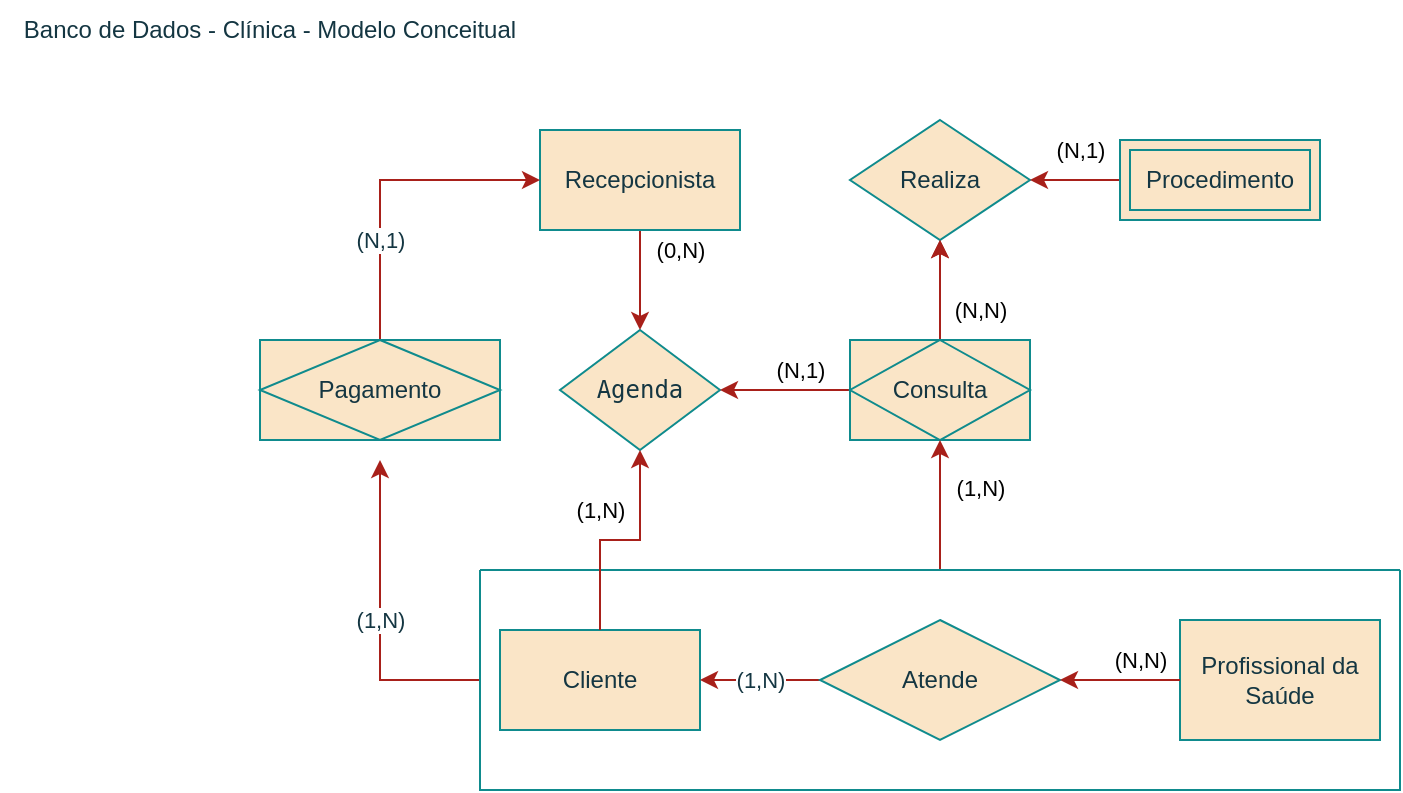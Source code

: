 <mxfile version="21.2.9" type="github" pages="3">
  <diagram id="R2lEEEUBdFMjLlhIrx00" name="DER - 1">
    <mxGraphModel dx="1246" dy="478" grid="1" gridSize="10" guides="1" tooltips="1" connect="1" arrows="1" fold="1" page="1" pageScale="1" pageWidth="850" pageHeight="1100" math="0" shadow="0" extFonts="Permanent Marker^https://fonts.googleapis.com/css?family=Permanent+Marker">
      <root>
        <mxCell id="0" />
        <mxCell id="1" parent="0" />
        <mxCell id="sSig7BvbFR4rDVxsjcXA-26" value="&lt;pre dir=&quot;ltr&quot; style=&quot;text-align:left&quot; id=&quot;tw-target-text&quot; data-placeholder=&quot;Tradução&quot; class=&quot;tw-data-text tw-text-large tw-ta&quot;&gt;Agenda&lt;/pre&gt;" style="shape=rhombus;perimeter=rhombusPerimeter;whiteSpace=wrap;html=1;align=center;fillColor=#FAE5C7;fontColor=#143642;strokeColor=#0F8B8D;labelBackgroundColor=none;rounded=0;" parent="1" vertex="1">
          <mxGeometry x="290" y="175" width="80" height="60" as="geometry" />
        </mxCell>
        <mxCell id="sSig7BvbFR4rDVxsjcXA-36" value="(0,N)" style="edgeStyle=orthogonalEdgeStyle;rounded=0;orthogonalLoop=1;jettySize=auto;html=1;labelBackgroundColor=none;strokeColor=#A8201A;fontColor=default;" parent="1" source="sSig7BvbFR4rDVxsjcXA-35" target="sSig7BvbFR4rDVxsjcXA-26" edge="1">
          <mxGeometry x="-0.6" y="20" relative="1" as="geometry">
            <mxPoint as="offset" />
          </mxGeometry>
        </mxCell>
        <mxCell id="sSig7BvbFR4rDVxsjcXA-35" value="Recepcionista" style="whiteSpace=wrap;html=1;align=center;fillColor=#FAE5C7;strokeColor=#0F8B8D;labelBackgroundColor=none;fontColor=#143642;rounded=0;" parent="1" vertex="1">
          <mxGeometry x="280" y="75" width="100" height="50" as="geometry" />
        </mxCell>
        <mxCell id="sSig7BvbFR4rDVxsjcXA-44" value="Realiza" style="shape=rhombus;perimeter=rhombusPerimeter;whiteSpace=wrap;html=1;align=center;fillColor=#FAE5C7;fontColor=#143642;strokeColor=#0F8B8D;labelBackgroundColor=none;rounded=0;" parent="1" vertex="1">
          <mxGeometry x="435" y="70" width="90" height="60" as="geometry" />
        </mxCell>
        <mxCell id="sSig7BvbFR4rDVxsjcXA-114" value="(N,1)" style="edgeStyle=orthogonalEdgeStyle;rounded=0;orthogonalLoop=1;jettySize=auto;html=1;exitX=0;exitY=0.5;exitDx=0;exitDy=0;entryX=1;entryY=0.5;entryDx=0;entryDy=0;strokeColor=#A8201A;fontColor=default;fillColor=#FAE5C7;labelBackgroundColor=none;" parent="1" source="sSig7BvbFR4rDVxsjcXA-52" target="sSig7BvbFR4rDVxsjcXA-44" edge="1">
          <mxGeometry x="-0.111" y="-15" relative="1" as="geometry">
            <mxPoint as="offset" />
          </mxGeometry>
        </mxCell>
        <mxCell id="sSig7BvbFR4rDVxsjcXA-52" value="Procedimento" style="shape=ext;margin=3;double=1;whiteSpace=wrap;html=1;align=center;labelBackgroundColor=none;fillColor=#FAE5C7;strokeColor=#0F8B8D;fontColor=#143642;rounded=0;" parent="1" vertex="1">
          <mxGeometry x="570" y="80" width="100" height="40" as="geometry" />
        </mxCell>
        <mxCell id="sSig7BvbFR4rDVxsjcXA-54" value="Banco de Dados - Clínica - Modelo Conceitual" style="text;html=1;strokeColor=none;fillColor=none;align=center;verticalAlign=middle;whiteSpace=wrap;rounded=0;labelBackgroundColor=none;fontColor=#143642;" parent="1" vertex="1">
          <mxGeometry x="10" y="10" width="270" height="30" as="geometry" />
        </mxCell>
        <mxCell id="sSig7BvbFR4rDVxsjcXA-93" value="" style="edgeStyle=orthogonalEdgeStyle;rounded=0;orthogonalLoop=1;jettySize=auto;html=1;strokeColor=#A8201A;fontColor=default;fillColor=#FAE5C7;labelBackgroundColor=none;" parent="1" source="sSig7BvbFR4rDVxsjcXA-90" target="sSig7BvbFR4rDVxsjcXA-44" edge="1">
          <mxGeometry relative="1" as="geometry" />
        </mxCell>
        <mxCell id="sSig7BvbFR4rDVxsjcXA-94" value="(N,N)" style="edgeStyle=orthogonalEdgeStyle;rounded=0;orthogonalLoop=1;jettySize=auto;html=1;strokeColor=#A8201A;fontColor=default;fillColor=#FAE5C7;labelBackgroundColor=none;" parent="1" source="sSig7BvbFR4rDVxsjcXA-90" target="sSig7BvbFR4rDVxsjcXA-44" edge="1">
          <mxGeometry x="-0.4" y="-20" relative="1" as="geometry">
            <Array as="points">
              <mxPoint x="480" y="155" />
              <mxPoint x="480" y="155" />
            </Array>
            <mxPoint as="offset" />
          </mxGeometry>
        </mxCell>
        <mxCell id="sSig7BvbFR4rDVxsjcXA-113" value="(N,1)" style="edgeStyle=orthogonalEdgeStyle;rounded=0;orthogonalLoop=1;jettySize=auto;html=1;strokeColor=#A8201A;fontColor=default;fillColor=#FAE5C7;labelBackgroundColor=none;" parent="1" source="sSig7BvbFR4rDVxsjcXA-90" target="sSig7BvbFR4rDVxsjcXA-26" edge="1">
          <mxGeometry x="-0.231" y="-10" relative="1" as="geometry">
            <Array as="points">
              <mxPoint x="410" y="205" />
              <mxPoint x="410" y="205" />
            </Array>
            <mxPoint as="offset" />
          </mxGeometry>
        </mxCell>
        <mxCell id="sSig7BvbFR4rDVxsjcXA-90" value="&lt;font&gt;Consulta&lt;/font&gt;" style="shape=associativeEntity;whiteSpace=wrap;html=1;align=center;strokeColor=#0F8B8D;fontColor=#143642;fillColor=#FAE5C7;labelBackgroundColor=none;" parent="1" vertex="1">
          <mxGeometry x="435" y="180" width="90" height="50" as="geometry" />
        </mxCell>
        <mxCell id="sSig7BvbFR4rDVxsjcXA-108" value="(1,N)" style="edgeStyle=orthogonalEdgeStyle;rounded=0;orthogonalLoop=1;jettySize=auto;html=1;strokeColor=#A8201A;fontColor=default;fillColor=#FAE5C7;labelBackgroundColor=none;" parent="1" source="sSig7BvbFR4rDVxsjcXA-105" target="sSig7BvbFR4rDVxsjcXA-90" edge="1">
          <mxGeometry x="0.308" y="-20" relative="1" as="geometry">
            <mxPoint y="1" as="offset" />
          </mxGeometry>
        </mxCell>
        <mxCell id="wfgUGCqb04e05CYfZGeU-9" value="(1,N)" style="edgeStyle=orthogonalEdgeStyle;rounded=0;orthogonalLoop=1;jettySize=auto;html=1;exitX=0;exitY=0.5;exitDx=0;exitDy=0;entryX=0.5;entryY=1.2;entryDx=0;entryDy=0;entryPerimeter=0;strokeColor=#A8201A;fontColor=#143642;fillColor=#FAE5C7;" edge="1" parent="1" source="sSig7BvbFR4rDVxsjcXA-105" target="wfgUGCqb04e05CYfZGeU-4">
          <mxGeometry relative="1" as="geometry" />
        </mxCell>
        <mxCell id="sSig7BvbFR4rDVxsjcXA-105" value="" style="swimlane;startSize=0;strokeColor=#0F8B8D;fontColor=#143642;fillColor=#FAE5C7;labelBackgroundColor=none;" parent="1" vertex="1">
          <mxGeometry x="250" y="295" width="460" height="110" as="geometry" />
        </mxCell>
        <mxCell id="sSig7BvbFR4rDVxsjcXA-22" value="Profissional da Saúde" style="whiteSpace=wrap;html=1;align=center;fillColor=#FAE5C7;strokeColor=#0F8B8D;labelBackgroundColor=none;fontColor=#143642;rounded=0;" parent="sSig7BvbFR4rDVxsjcXA-105" vertex="1">
          <mxGeometry x="350" y="25" width="100" height="60" as="geometry" />
        </mxCell>
        <mxCell id="sSig7BvbFR4rDVxsjcXA-16" value="Cliente" style="html=1;dashed=0;whiteSpace=wrap;fillColor=#FAE5C7;strokeColor=#0F8B8D;labelBackgroundColor=none;fontColor=#143642;rounded=0;" parent="sSig7BvbFR4rDVxsjcXA-105" vertex="1">
          <mxGeometry x="10" y="30" width="100" height="50" as="geometry" />
        </mxCell>
        <mxCell id="wfgUGCqb04e05CYfZGeU-8" value="(1,N)" style="edgeStyle=orthogonalEdgeStyle;rounded=0;orthogonalLoop=1;jettySize=auto;html=1;exitX=0;exitY=0.5;exitDx=0;exitDy=0;entryX=1;entryY=0.5;entryDx=0;entryDy=0;strokeColor=#A8201A;fontColor=#143642;fillColor=#FAE5C7;" edge="1" parent="sSig7BvbFR4rDVxsjcXA-105" source="sSig7BvbFR4rDVxsjcXA-103" target="sSig7BvbFR4rDVxsjcXA-16">
          <mxGeometry relative="1" as="geometry" />
        </mxCell>
        <mxCell id="sSig7BvbFR4rDVxsjcXA-103" value="Atende" style="shape=rhombus;perimeter=rhombusPerimeter;whiteSpace=wrap;html=1;align=center;strokeColor=#0F8B8D;fontColor=#143642;fillColor=#FAE5C7;labelBackgroundColor=none;" parent="sSig7BvbFR4rDVxsjcXA-105" vertex="1">
          <mxGeometry x="170" y="25" width="120" height="60" as="geometry" />
        </mxCell>
        <mxCell id="sSig7BvbFR4rDVxsjcXA-106" value="(N,N)" style="edgeStyle=orthogonalEdgeStyle;rounded=0;orthogonalLoop=1;jettySize=auto;html=1;strokeColor=#A8201A;fontColor=default;fillColor=#FAE5C7;labelBackgroundColor=none;" parent="sSig7BvbFR4rDVxsjcXA-105" source="sSig7BvbFR4rDVxsjcXA-22" target="sSig7BvbFR4rDVxsjcXA-103" edge="1">
          <mxGeometry x="-0.333" y="-10" relative="1" as="geometry">
            <mxPoint as="offset" />
          </mxGeometry>
        </mxCell>
        <mxCell id="sSig7BvbFR4rDVxsjcXA-115" value="(1,N)" style="edgeStyle=orthogonalEdgeStyle;rounded=0;orthogonalLoop=1;jettySize=auto;html=1;strokeColor=#A8201A;fontColor=default;fillColor=#FAE5C7;labelBackgroundColor=none;" parent="1" source="sSig7BvbFR4rDVxsjcXA-16" target="sSig7BvbFR4rDVxsjcXA-26" edge="1">
          <mxGeometry x="-0.182" y="15" relative="1" as="geometry">
            <mxPoint as="offset" />
          </mxGeometry>
        </mxCell>
        <mxCell id="wfgUGCqb04e05CYfZGeU-10" value="(N,1)" style="edgeStyle=orthogonalEdgeStyle;rounded=0;orthogonalLoop=1;jettySize=auto;html=1;exitX=0.5;exitY=0;exitDx=0;exitDy=0;entryX=0;entryY=0.5;entryDx=0;entryDy=0;strokeColor=#A8201A;fontColor=#143642;fillColor=#FAE5C7;" edge="1" parent="1" source="wfgUGCqb04e05CYfZGeU-4" target="sSig7BvbFR4rDVxsjcXA-35">
          <mxGeometry x="-0.375" relative="1" as="geometry">
            <mxPoint as="offset" />
          </mxGeometry>
        </mxCell>
        <mxCell id="wfgUGCqb04e05CYfZGeU-4" value="Pagamento" style="shape=associativeEntity;whiteSpace=wrap;html=1;align=center;labelBackgroundColor=none;fillColor=#FAE5C7;strokeColor=#0F8B8D;fontColor=#143642;" vertex="1" parent="1">
          <mxGeometry x="140" y="180" width="120" height="50" as="geometry" />
        </mxCell>
      </root>
    </mxGraphModel>
  </diagram>
  <diagram id="4rLCnzNPUbhXUSX-HpMN" name="Diagrama Caso de Uso - Agendamento Cliente">
    <mxGraphModel dx="1034" dy="444" grid="1" gridSize="10" guides="1" tooltips="1" connect="1" arrows="1" fold="1" page="1" pageScale="1" pageWidth="827" pageHeight="1169" math="0" shadow="0">
      <root>
        <mxCell id="0" />
        <mxCell id="1" parent="0" />
        <mxCell id="GmuAigUfVWQjmmi0ox5z-35" style="edgeStyle=orthogonalEdgeStyle;rounded=0;orthogonalLoop=1;jettySize=auto;html=1;exitX=0.5;exitY=0;exitDx=0;exitDy=0;exitPerimeter=0;entryX=0;entryY=0.5;entryDx=0;entryDy=0;" parent="1" source="IWvzth9fgmmH5nFbawuh-4" target="IWvzth9fgmmH5nFbawuh-34" edge="1">
          <mxGeometry relative="1" as="geometry" />
        </mxCell>
        <mxCell id="GmuAigUfVWQjmmi0ox5z-36" style="edgeStyle=orthogonalEdgeStyle;rounded=0;orthogonalLoop=1;jettySize=auto;html=1;exitX=1;exitY=0.333;exitDx=0;exitDy=0;exitPerimeter=0;entryX=0;entryY=0.5;entryDx=0;entryDy=0;" parent="1" source="IWvzth9fgmmH5nFbawuh-4" target="GmuAigUfVWQjmmi0ox5z-1" edge="1">
          <mxGeometry relative="1" as="geometry">
            <Array as="points">
              <mxPoint x="100" y="190" />
            </Array>
          </mxGeometry>
        </mxCell>
        <mxCell id="GmuAigUfVWQjmmi0ox5z-39" style="edgeStyle=orthogonalEdgeStyle;rounded=0;orthogonalLoop=1;jettySize=auto;html=1;exitX=1;exitY=0.333;exitDx=0;exitDy=0;exitPerimeter=0;" parent="1" source="IWvzth9fgmmH5nFbawuh-4" target="IWvzth9fgmmH5nFbawuh-17" edge="1">
          <mxGeometry relative="1" as="geometry" />
        </mxCell>
        <mxCell id="GmuAigUfVWQjmmi0ox5z-43" style="edgeStyle=orthogonalEdgeStyle;rounded=0;orthogonalLoop=1;jettySize=auto;html=1;exitX=1;exitY=1;exitDx=0;exitDy=0;exitPerimeter=0;" parent="1" source="IWvzth9fgmmH5nFbawuh-4" target="IWvzth9fgmmH5nFbawuh-39" edge="1">
          <mxGeometry relative="1" as="geometry" />
        </mxCell>
        <mxCell id="GmuAigUfVWQjmmi0ox5z-44" style="edgeStyle=orthogonalEdgeStyle;rounded=0;orthogonalLoop=1;jettySize=auto;html=1;exitX=0.5;exitY=0.5;exitDx=0;exitDy=0;exitPerimeter=0;entryX=0;entryY=0.5;entryDx=0;entryDy=0;" parent="1" source="IWvzth9fgmmH5nFbawuh-4" target="IWvzth9fgmmH5nFbawuh-37" edge="1">
          <mxGeometry relative="1" as="geometry" />
        </mxCell>
        <mxCell id="IWvzth9fgmmH5nFbawuh-4" value="Ciente" style="shape=umlActor;verticalLabelPosition=bottom;verticalAlign=top;html=1;outlineConnect=0;labelBackgroundColor=none;" parent="1" vertex="1">
          <mxGeometry x="70" y="260" width="30" height="60" as="geometry" />
        </mxCell>
        <mxCell id="GmuAigUfVWQjmmi0ox5z-47" style="edgeStyle=orthogonalEdgeStyle;rounded=0;orthogonalLoop=1;jettySize=auto;html=1;exitX=0.5;exitY=0;exitDx=0;exitDy=0;exitPerimeter=0;entryX=0.5;entryY=0;entryDx=0;entryDy=0;" parent="1" source="IWvzth9fgmmH5nFbawuh-6" target="IWvzth9fgmmH5nFbawuh-34" edge="1">
          <mxGeometry relative="1" as="geometry">
            <Array as="points">
              <mxPoint x="625" y="80" />
              <mxPoint x="245" y="80" />
            </Array>
          </mxGeometry>
        </mxCell>
        <mxCell id="GmuAigUfVWQjmmi0ox5z-48" style="edgeStyle=orthogonalEdgeStyle;rounded=0;orthogonalLoop=1;jettySize=auto;html=1;exitX=0.25;exitY=0.1;exitDx=0;exitDy=0;exitPerimeter=0;entryX=1;entryY=0;entryDx=0;entryDy=0;" parent="1" source="IWvzth9fgmmH5nFbawuh-6" target="GmuAigUfVWQjmmi0ox5z-1" edge="1">
          <mxGeometry relative="1" as="geometry" />
        </mxCell>
        <mxCell id="GmuAigUfVWQjmmi0ox5z-49" style="edgeStyle=orthogonalEdgeStyle;rounded=0;orthogonalLoop=1;jettySize=auto;html=1;exitX=0;exitY=0.333;exitDx=0;exitDy=0;exitPerimeter=0;" parent="1" source="IWvzth9fgmmH5nFbawuh-6" target="IWvzth9fgmmH5nFbawuh-17" edge="1">
          <mxGeometry relative="1" as="geometry" />
        </mxCell>
        <mxCell id="GmuAigUfVWQjmmi0ox5z-50" style="edgeStyle=orthogonalEdgeStyle;rounded=0;orthogonalLoop=1;jettySize=auto;html=1;exitX=0.5;exitY=0.5;exitDx=0;exitDy=0;exitPerimeter=0;" parent="1" source="IWvzth9fgmmH5nFbawuh-6" target="IWvzth9fgmmH5nFbawuh-31" edge="1">
          <mxGeometry relative="1" as="geometry" />
        </mxCell>
        <mxCell id="GmuAigUfVWQjmmi0ox5z-58" style="edgeStyle=orthogonalEdgeStyle;rounded=0;orthogonalLoop=1;jettySize=auto;html=1;exitX=0;exitY=1;exitDx=0;exitDy=0;exitPerimeter=0;entryX=1;entryY=0.5;entryDx=0;entryDy=0;" parent="1" source="IWvzth9fgmmH5nFbawuh-6" target="IWvzth9fgmmH5nFbawuh-24" edge="1">
          <mxGeometry relative="1" as="geometry">
            <Array as="points">
              <mxPoint x="570" y="200" />
              <mxPoint x="570" y="343" />
            </Array>
          </mxGeometry>
        </mxCell>
        <mxCell id="GmuAigUfVWQjmmi0ox5z-59" style="edgeStyle=orthogonalEdgeStyle;rounded=0;orthogonalLoop=1;jettySize=auto;html=1;exitX=1;exitY=1;exitDx=0;exitDy=0;exitPerimeter=0;entryX=1;entryY=0.5;entryDx=0;entryDy=0;" parent="1" source="IWvzth9fgmmH5nFbawuh-6" target="IWvzth9fgmmH5nFbawuh-21" edge="1">
          <mxGeometry relative="1" as="geometry">
            <Array as="points">
              <mxPoint x="680" y="200" />
              <mxPoint x="680" y="440" />
            </Array>
          </mxGeometry>
        </mxCell>
        <mxCell id="IWvzth9fgmmH5nFbawuh-6" value="Atendente" style="shape=umlActor;verticalLabelPosition=bottom;verticalAlign=top;html=1;outlineConnect=0;labelBackgroundColor=none;" parent="1" vertex="1">
          <mxGeometry x="610" y="140" width="30" height="60" as="geometry" />
        </mxCell>
        <mxCell id="IWvzth9fgmmH5nFbawuh-8" value="Diagrama Caso de Uso" style="text;html=1;strokeColor=none;fillColor=none;align=center;verticalAlign=middle;whiteSpace=wrap;rounded=0;labelBackgroundColor=none;" parent="1" vertex="1">
          <mxGeometry x="4" y="10" width="140" height="30" as="geometry" />
        </mxCell>
        <mxCell id="GmuAigUfVWQjmmi0ox5z-51" style="edgeStyle=orthogonalEdgeStyle;rounded=0;orthogonalLoop=1;jettySize=auto;html=1;exitX=0.5;exitY=0;exitDx=0;exitDy=0;exitPerimeter=0;entryX=1;entryY=0.5;entryDx=0;entryDy=0;" parent="1" source="IWvzth9fgmmH5nFbawuh-5" target="GmuAigUfVWQjmmi0ox5z-1" edge="1">
          <mxGeometry relative="1" as="geometry">
            <Array as="points">
              <mxPoint x="570" y="260" />
              <mxPoint x="570" y="190" />
            </Array>
          </mxGeometry>
        </mxCell>
        <mxCell id="GmuAigUfVWQjmmi0ox5z-55" style="edgeStyle=orthogonalEdgeStyle;rounded=0;orthogonalLoop=1;jettySize=auto;html=1;exitX=0.25;exitY=0.1;exitDx=0;exitDy=0;exitPerimeter=0;entryX=1;entryY=0.5;entryDx=0;entryDy=0;" parent="1" source="IWvzth9fgmmH5nFbawuh-5" target="IWvzth9fgmmH5nFbawuh-31" edge="1">
          <mxGeometry relative="1" as="geometry" />
        </mxCell>
        <mxCell id="GmuAigUfVWQjmmi0ox5z-56" style="edgeStyle=orthogonalEdgeStyle;rounded=0;orthogonalLoop=1;jettySize=auto;html=1;exitX=0;exitY=0.333;exitDx=0;exitDy=0;exitPerimeter=0;" parent="1" source="IWvzth9fgmmH5nFbawuh-5" target="IWvzth9fgmmH5nFbawuh-39" edge="1">
          <mxGeometry relative="1" as="geometry">
            <Array as="points">
              <mxPoint x="610" y="290" />
              <mxPoint x="250" y="290" />
            </Array>
          </mxGeometry>
        </mxCell>
        <mxCell id="GmuAigUfVWQjmmi0ox5z-61" style="edgeStyle=orthogonalEdgeStyle;rounded=0;orthogonalLoop=1;jettySize=auto;html=1;exitX=0;exitY=1;exitDx=0;exitDy=0;exitPerimeter=0;entryX=1;entryY=0;entryDx=0;entryDy=0;" parent="1" source="IWvzth9fgmmH5nFbawuh-5" target="IWvzth9fgmmH5nFbawuh-45" edge="1">
          <mxGeometry relative="1" as="geometry">
            <Array as="points">
              <mxPoint x="610" y="390" />
              <mxPoint x="350" y="390" />
              <mxPoint x="350" y="499" />
            </Array>
          </mxGeometry>
        </mxCell>
        <mxCell id="GmuAigUfVWQjmmi0ox5z-62" style="edgeStyle=orthogonalEdgeStyle;rounded=0;orthogonalLoop=1;jettySize=auto;html=1;exitX=0.5;exitY=0.5;exitDx=0;exitDy=0;exitPerimeter=0;entryX=1;entryY=0.5;entryDx=0;entryDy=0;" parent="1" source="IWvzth9fgmmH5nFbawuh-5" target="IWvzth9fgmmH5nFbawuh-48" edge="1">
          <mxGeometry relative="1" as="geometry" />
        </mxCell>
        <mxCell id="IWvzth9fgmmH5nFbawuh-5" value="Profissional&lt;br&gt;Da&lt;br&gt;Saúde" style="shape=umlActor;verticalLabelPosition=bottom;verticalAlign=top;html=1;outlineConnect=0;labelBackgroundColor=none;" parent="1" vertex="1">
          <mxGeometry x="610" y="300" width="30" height="60" as="geometry" />
        </mxCell>
        <mxCell id="GmuAigUfVWQjmmi0ox5z-30" value="Sistema Agendamento" style="swimlane;whiteSpace=wrap;html=1;" parent="1" vertex="1">
          <mxGeometry x="170" y="50" width="370" height="540" as="geometry" />
        </mxCell>
        <mxCell id="IWvzth9fgmmH5nFbawuh-34" value="Cadastra" style="ellipse;whiteSpace=wrap;html=1;labelBackgroundColor=none;" parent="GmuAigUfVWQjmmi0ox5z-30" vertex="1">
          <mxGeometry x="20" y="40" width="110" height="50" as="geometry" />
        </mxCell>
        <mxCell id="GmuAigUfVWQjmmi0ox5z-5" value="Valida&lt;br&gt;Cadastro" style="ellipse;whiteSpace=wrap;html=1;labelBackgroundColor=none;" parent="GmuAigUfVWQjmmi0ox5z-30" vertex="1">
          <mxGeometry x="244" y="40" width="110" height="50" as="geometry" />
        </mxCell>
        <mxCell id="GmuAigUfVWQjmmi0ox5z-7" value="&amp;lt;&amp;lt;include&amp;gt;&amp;gt;" style="endArrow=open;endSize=12;dashed=1;html=1;rounded=0;exitX=1;exitY=0.5;exitDx=0;exitDy=0;" parent="GmuAigUfVWQjmmi0ox5z-30" source="IWvzth9fgmmH5nFbawuh-34" target="GmuAigUfVWQjmmi0ox5z-5" edge="1">
          <mxGeometry x="-0.123" y="15" width="160" relative="1" as="geometry">
            <mxPoint x="192" y="-105.5" as="sourcePoint" />
            <mxPoint x="282" y="-105.5" as="targetPoint" />
            <Array as="points" />
            <mxPoint as="offset" />
          </mxGeometry>
        </mxCell>
        <mxCell id="GmuAigUfVWQjmmi0ox5z-1" value="Faz Login" style="ellipse;whiteSpace=wrap;html=1;" parent="GmuAigUfVWQjmmi0ox5z-30" vertex="1">
          <mxGeometry x="130" y="110" width="110" height="60" as="geometry" />
        </mxCell>
        <mxCell id="GmuAigUfVWQjmmi0ox5z-31" value="&amp;lt;&amp;lt;include&amp;gt;&amp;gt;" style="endArrow=open;endSize=12;dashed=1;html=1;rounded=0;exitX=0.5;exitY=0;exitDx=0;exitDy=0;entryX=0.345;entryY=0.96;entryDx=0;entryDy=0;entryPerimeter=0;" parent="GmuAigUfVWQjmmi0ox5z-30" source="GmuAigUfVWQjmmi0ox5z-1" target="GmuAigUfVWQjmmi0ox5z-5" edge="1">
          <mxGeometry x="-0.123" y="15" width="160" relative="1" as="geometry">
            <mxPoint x="140" y="65" as="sourcePoint" />
            <mxPoint x="254" y="65" as="targetPoint" />
            <Array as="points" />
            <mxPoint as="offset" />
          </mxGeometry>
        </mxCell>
        <mxCell id="IWvzth9fgmmH5nFbawuh-17" value="Agenda" style="ellipse;whiteSpace=wrap;html=1;labelBackgroundColor=none;" parent="GmuAigUfVWQjmmi0ox5z-30" vertex="1">
          <mxGeometry x="20" y="170" width="100" height="60" as="geometry" />
        </mxCell>
        <mxCell id="IWvzth9fgmmH5nFbawuh-31" value="Consulta Agenda" style="ellipse;whiteSpace=wrap;html=1;labelBackgroundColor=none;" parent="GmuAigUfVWQjmmi0ox5z-30" vertex="1">
          <mxGeometry x="244" y="170" width="100" height="60" as="geometry" />
        </mxCell>
        <mxCell id="IWvzth9fgmmH5nFbawuh-28" value="&amp;lt;&amp;lt;include&amp;gt;&amp;gt;" style="endArrow=open;endSize=12;dashed=1;html=1;rounded=0;exitX=1;exitY=0.5;exitDx=0;exitDy=0;labelBackgroundColor=none;fontColor=default;" parent="GmuAigUfVWQjmmi0ox5z-30" source="IWvzth9fgmmH5nFbawuh-17" target="IWvzth9fgmmH5nFbawuh-31" edge="1">
          <mxGeometry x="-0.032" y="20" width="160" relative="1" as="geometry">
            <mxPoint x="187" y="79.5" as="sourcePoint" />
            <mxPoint x="237" y="80" as="targetPoint" />
            <Array as="points" />
            <mxPoint as="offset" />
          </mxGeometry>
        </mxCell>
        <mxCell id="IWvzth9fgmmH5nFbawuh-39" value="Solicita Realendamento" style="ellipse;whiteSpace=wrap;html=1;labelBackgroundColor=none;" parent="GmuAigUfVWQjmmi0ox5z-30" vertex="1">
          <mxGeometry x="20" y="260" width="120" height="60" as="geometry" />
        </mxCell>
        <mxCell id="IWvzth9fgmmH5nFbawuh-37" value="Solicita Cancelamento" style="ellipse;whiteSpace=wrap;html=1;labelBackgroundColor=none;" parent="GmuAigUfVWQjmmi0ox5z-30" vertex="1">
          <mxGeometry x="25" y="350" width="110" height="50" as="geometry" />
        </mxCell>
        <mxCell id="IWvzth9fgmmH5nFbawuh-24" value="Remarca Atendimento" style="ellipse;whiteSpace=wrap;html=1;labelBackgroundColor=none;" parent="GmuAigUfVWQjmmi0ox5z-30" vertex="1">
          <mxGeometry x="220" y="260" width="110" height="65" as="geometry" />
        </mxCell>
        <mxCell id="IWvzth9fgmmH5nFbawuh-21" value="Cancela Agendamento" style="ellipse;whiteSpace=wrap;html=1;labelBackgroundColor=none;" parent="GmuAigUfVWQjmmi0ox5z-30" vertex="1">
          <mxGeometry x="220" y="360" width="110" height="60" as="geometry" />
        </mxCell>
        <mxCell id="IWvzth9fgmmH5nFbawuh-45" value="Realiza consulta" style="ellipse;whiteSpace=wrap;html=1;labelBackgroundColor=none;" parent="GmuAigUfVWQjmmi0ox5z-30" vertex="1">
          <mxGeometry x="17" y="440" width="116" height="60" as="geometry" />
        </mxCell>
        <mxCell id="IWvzth9fgmmH5nFbawuh-48" value="Realiza Procedimentos" style="ellipse;whiteSpace=wrap;html=1;labelBackgroundColor=none;" parent="GmuAigUfVWQjmmi0ox5z-30" vertex="1">
          <mxGeometry x="215" y="440" width="120" height="60" as="geometry" />
        </mxCell>
        <mxCell id="GmuAigUfVWQjmmi0ox5z-64" value="" style="endArrow=none;html=1;rounded=0;entryX=0;entryY=1;entryDx=0;entryDy=0;entryPerimeter=0;exitX=0;exitY=0.5;exitDx=0;exitDy=0;" parent="1" source="IWvzth9fgmmH5nFbawuh-45" target="IWvzth9fgmmH5nFbawuh-4" edge="1">
          <mxGeometry width="50" height="50" relative="1" as="geometry">
            <mxPoint x="50" y="470" as="sourcePoint" />
            <mxPoint x="100" y="420" as="targetPoint" />
            <Array as="points">
              <mxPoint x="70" y="520" />
            </Array>
          </mxGeometry>
        </mxCell>
        <mxCell id="GmuAigUfVWQjmmi0ox5z-65" value="" style="endArrow=none;html=1;rounded=0;exitX=0;exitY=0;exitDx=0;exitDy=0;entryX=0.5;entryY=0.5;entryDx=0;entryDy=0;entryPerimeter=0;" parent="1" source="IWvzth9fgmmH5nFbawuh-48" target="IWvzth9fgmmH5nFbawuh-4" edge="1">
          <mxGeometry width="50" height="50" relative="1" as="geometry">
            <mxPoint x="420" y="410" as="sourcePoint" />
            <mxPoint x="470" y="360" as="targetPoint" />
            <Array as="points">
              <mxPoint x="330" y="300" />
            </Array>
          </mxGeometry>
        </mxCell>
      </root>
    </mxGraphModel>
  </diagram>
  <diagram id="fqROLvCz0y271NQO-QQJ" name="Diagrama Caso de Uso Sistema de Login Funcionários - Clínica">
    <mxGraphModel dx="207" dy="444" grid="1" gridSize="10" guides="1" tooltips="1" connect="1" arrows="1" fold="1" page="1" pageScale="1" pageWidth="827" pageHeight="1169" math="0" shadow="0">
      <root>
        <mxCell id="0" />
        <mxCell id="1" parent="0" />
        <mxCell id="QvcmPpgdl5mH_ZM5X-Cb-1" value="Sistema de Login" style="swimlane;whiteSpace=wrap;html=1;" vertex="1" parent="1">
          <mxGeometry x="1000" y="60" width="380" height="520" as="geometry" />
        </mxCell>
        <mxCell id="QvcmPpgdl5mH_ZM5X-Cb-11" value="Cadastra" style="ellipse;whiteSpace=wrap;html=1;" vertex="1" parent="QvcmPpgdl5mH_ZM5X-Cb-1">
          <mxGeometry x="30" y="35" width="100" height="55" as="geometry" />
        </mxCell>
        <mxCell id="chRJu5q2mYctoJmI0_lW-1" value="Valida" style="ellipse;whiteSpace=wrap;html=1;" vertex="1" parent="QvcmPpgdl5mH_ZM5X-Cb-1">
          <mxGeometry x="220" y="30" width="110" height="60" as="geometry" />
        </mxCell>
        <mxCell id="chRJu5q2mYctoJmI0_lW-3" value="&amp;lt;&amp;lt;include&amp;gt;&amp;gt;" style="endArrow=open;endSize=12;dashed=1;html=1;rounded=0;exitX=1;exitY=0.5;exitDx=0;exitDy=0;entryX=0;entryY=0.5;entryDx=0;entryDy=0;entryPerimeter=0;" edge="1" parent="QvcmPpgdl5mH_ZM5X-Cb-1" source="QvcmPpgdl5mH_ZM5X-Cb-11" target="chRJu5q2mYctoJmI0_lW-1">
          <mxGeometry y="15" width="160" relative="1" as="geometry">
            <mxPoint x="110" y="75" as="sourcePoint" />
            <mxPoint x="190" y="75" as="targetPoint" />
            <mxPoint as="offset" />
          </mxGeometry>
        </mxCell>
        <mxCell id="QTkIBdTv2SDpC0pRjp7E-1" value="Faz&lt;br&gt;Login" style="ellipse;whiteSpace=wrap;html=1;" vertex="1" parent="QvcmPpgdl5mH_ZM5X-Cb-1">
          <mxGeometry x="140" y="130" width="120" height="70" as="geometry" />
        </mxCell>
        <mxCell id="QTkIBdTv2SDpC0pRjp7E-2" value="&amp;lt;&amp;lt;include&amp;gt;&amp;gt;" style="endArrow=open;endSize=12;dashed=1;html=1;rounded=0;exitX=0.5;exitY=0;exitDx=0;exitDy=0;entryX=0.5;entryY=1;entryDx=0;entryDy=0;" edge="1" parent="QvcmPpgdl5mH_ZM5X-Cb-1" source="QTkIBdTv2SDpC0pRjp7E-1" target="chRJu5q2mYctoJmI0_lW-1">
          <mxGeometry width="160" relative="1" as="geometry">
            <mxPoint x="120" y="180" as="sourcePoint" />
            <mxPoint x="280" y="180" as="targetPoint" />
          </mxGeometry>
        </mxCell>
        <mxCell id="QTkIBdTv2SDpC0pRjp7E-6" value="Deleta" style="ellipse;whiteSpace=wrap;html=1;" vertex="1" parent="QvcmPpgdl5mH_ZM5X-Cb-1">
          <mxGeometry x="10" y="120" width="110" height="60" as="geometry" />
        </mxCell>
        <mxCell id="QTkIBdTv2SDpC0pRjp7E-7" value="&amp;lt;&amp;lt;include&amp;gt;&amp;gt;" style="endArrow=open;endSize=12;dashed=1;html=1;rounded=0;exitX=1;exitY=0;exitDx=0;exitDy=0;" edge="1" parent="QvcmPpgdl5mH_ZM5X-Cb-1" source="QTkIBdTv2SDpC0pRjp7E-6" target="chRJu5q2mYctoJmI0_lW-1">
          <mxGeometry width="160" relative="1" as="geometry">
            <mxPoint x="160" y="190" as="sourcePoint" />
            <mxPoint x="320" y="190" as="targetPoint" />
          </mxGeometry>
        </mxCell>
        <mxCell id="QTkIBdTv2SDpC0pRjp7E-10" value="Visualiza&lt;br&gt;Agendamentos" style="ellipse;whiteSpace=wrap;html=1;" vertex="1" parent="QvcmPpgdl5mH_ZM5X-Cb-1">
          <mxGeometry x="35" y="230" width="125" height="70" as="geometry" />
        </mxCell>
        <mxCell id="IKp-SRKrtkW7hggEVeCI-2" value="Visualiza&lt;br&gt;Consultas" style="ellipse;whiteSpace=wrap;html=1;" vertex="1" parent="QvcmPpgdl5mH_ZM5X-Cb-1">
          <mxGeometry x="135" y="300" width="130" height="70" as="geometry" />
        </mxCell>
        <mxCell id="ybN8246m2ZEd6Tim18f3-3" value="Recebe&lt;br&gt;Pagamento" style="ellipse;whiteSpace=wrap;html=1;" vertex="1" parent="QvcmPpgdl5mH_ZM5X-Cb-1">
          <mxGeometry x="10" y="360" width="110" height="60" as="geometry" />
        </mxCell>
        <mxCell id="ybN8246m2ZEd6Tim18f3-6" value="Emitir&lt;br&gt;Nota Fiscal" style="ellipse;whiteSpace=wrap;html=1;" vertex="1" parent="QvcmPpgdl5mH_ZM5X-Cb-1">
          <mxGeometry x="170" y="440" width="120" height="60" as="geometry" />
        </mxCell>
        <mxCell id="ybN8246m2ZEd6Tim18f3-7" value="&amp;lt;&amp;lt;include&amp;gt;&amp;gt;" style="endArrow=open;endSize=12;dashed=1;html=1;rounded=0;exitX=1;exitY=1;exitDx=0;exitDy=0;entryX=0;entryY=0.5;entryDx=0;entryDy=0;" edge="1" parent="QvcmPpgdl5mH_ZM5X-Cb-1" source="ybN8246m2ZEd6Tim18f3-3" target="ybN8246m2ZEd6Tim18f3-6">
          <mxGeometry width="160" relative="1" as="geometry">
            <mxPoint x="160" y="400" as="sourcePoint" />
            <mxPoint x="320" y="400" as="targetPoint" />
          </mxGeometry>
        </mxCell>
        <mxCell id="QTkIBdTv2SDpC0pRjp7E-3" style="edgeStyle=orthogonalEdgeStyle;rounded=0;orthogonalLoop=1;jettySize=auto;html=1;exitX=0.5;exitY=0;exitDx=0;exitDy=0;exitPerimeter=0;entryX=0;entryY=0.5;entryDx=0;entryDy=0;" edge="1" parent="1" source="QvcmPpgdl5mH_ZM5X-Cb-2" target="QvcmPpgdl5mH_ZM5X-Cb-11">
          <mxGeometry relative="1" as="geometry" />
        </mxCell>
        <mxCell id="QTkIBdTv2SDpC0pRjp7E-8" style="edgeStyle=orthogonalEdgeStyle;rounded=0;orthogonalLoop=1;jettySize=auto;html=1;exitX=0.5;exitY=0;exitDx=0;exitDy=0;exitPerimeter=0;entryX=0.5;entryY=0;entryDx=0;entryDy=0;" edge="1" parent="1" source="QvcmPpgdl5mH_ZM5X-Cb-2" target="QTkIBdTv2SDpC0pRjp7E-6">
          <mxGeometry relative="1" as="geometry" />
        </mxCell>
        <mxCell id="nMlyR4tdHtbbb33GR6zF-1" style="edgeStyle=orthogonalEdgeStyle;rounded=0;orthogonalLoop=1;jettySize=auto;html=1;exitX=1;exitY=1;exitDx=0;exitDy=0;exitPerimeter=0;entryX=0;entryY=0.5;entryDx=0;entryDy=0;" edge="1" parent="1" source="QvcmPpgdl5mH_ZM5X-Cb-2" target="QTkIBdTv2SDpC0pRjp7E-10">
          <mxGeometry relative="1" as="geometry">
            <Array as="points">
              <mxPoint x="960" y="250" />
              <mxPoint x="960" y="310" />
            </Array>
          </mxGeometry>
        </mxCell>
        <mxCell id="nMlyR4tdHtbbb33GR6zF-4" style="edgeStyle=orthogonalEdgeStyle;rounded=0;orthogonalLoop=1;jettySize=auto;html=1;exitX=1;exitY=1;exitDx=0;exitDy=0;exitPerimeter=0;entryX=0;entryY=0.5;entryDx=0;entryDy=0;" edge="1" parent="1" source="QvcmPpgdl5mH_ZM5X-Cb-2" target="QTkIBdTv2SDpC0pRjp7E-1">
          <mxGeometry relative="1" as="geometry">
            <Array as="points">
              <mxPoint x="1130" y="250" />
            </Array>
          </mxGeometry>
        </mxCell>
        <mxCell id="IKp-SRKrtkW7hggEVeCI-3" style="edgeStyle=orthogonalEdgeStyle;rounded=0;orthogonalLoop=1;jettySize=auto;html=1;exitX=0;exitY=1;exitDx=0;exitDy=0;exitPerimeter=0;entryX=0;entryY=0.5;entryDx=0;entryDy=0;" edge="1" parent="1" source="QvcmPpgdl5mH_ZM5X-Cb-2" target="IKp-SRKrtkW7hggEVeCI-2">
          <mxGeometry relative="1" as="geometry">
            <Array as="points">
              <mxPoint x="910" y="250" />
              <mxPoint x="910" y="395" />
            </Array>
          </mxGeometry>
        </mxCell>
        <mxCell id="QvcmPpgdl5mH_ZM5X-Cb-2" value="Gestor" style="shape=umlActor;verticalLabelPosition=bottom;verticalAlign=top;html=1;outlineConnect=0;" vertex="1" parent="1">
          <mxGeometry x="920" y="190" width="30" height="60" as="geometry" />
        </mxCell>
        <mxCell id="nMlyR4tdHtbbb33GR6zF-2" style="edgeStyle=orthogonalEdgeStyle;rounded=0;orthogonalLoop=1;jettySize=auto;html=1;exitX=0;exitY=0.333;exitDx=0;exitDy=0;exitPerimeter=0;entryX=1;entryY=0.5;entryDx=0;entryDy=0;" edge="1" parent="1" source="QvcmPpgdl5mH_ZM5X-Cb-3" target="QTkIBdTv2SDpC0pRjp7E-1">
          <mxGeometry relative="1" as="geometry" />
        </mxCell>
        <mxCell id="nMlyR4tdHtbbb33GR6zF-5" style="edgeStyle=orthogonalEdgeStyle;rounded=0;orthogonalLoop=1;jettySize=auto;html=1;exitX=0;exitY=1;exitDx=0;exitDy=0;exitPerimeter=0;entryX=0.5;entryY=0;entryDx=0;entryDy=0;" edge="1" parent="1" source="QvcmPpgdl5mH_ZM5X-Cb-3" target="QTkIBdTv2SDpC0pRjp7E-10">
          <mxGeometry relative="1" as="geometry">
            <Array as="points">
              <mxPoint x="1360" y="240" />
              <mxPoint x="1360" y="270" />
              <mxPoint x="1090" y="270" />
            </Array>
          </mxGeometry>
        </mxCell>
        <mxCell id="ybN8246m2ZEd6Tim18f3-2" style="edgeStyle=orthogonalEdgeStyle;rounded=0;orthogonalLoop=1;jettySize=auto;html=1;exitX=0.5;exitY=0.5;exitDx=0;exitDy=0;exitPerimeter=0;entryX=0.5;entryY=0;entryDx=0;entryDy=0;" edge="1" parent="1" source="QvcmPpgdl5mH_ZM5X-Cb-3" target="IKp-SRKrtkW7hggEVeCI-2">
          <mxGeometry relative="1" as="geometry">
            <Array as="points">
              <mxPoint x="1370" y="210" />
              <mxPoint x="1370" y="280" />
              <mxPoint x="1200" y="280" />
            </Array>
          </mxGeometry>
        </mxCell>
        <mxCell id="ybN8246m2ZEd6Tim18f3-9" style="edgeStyle=orthogonalEdgeStyle;rounded=0;orthogonalLoop=1;jettySize=auto;html=1;exitX=1;exitY=0.333;exitDx=0;exitDy=0;exitPerimeter=0;entryX=1;entryY=0.5;entryDx=0;entryDy=0;" edge="1" parent="1" source="QvcmPpgdl5mH_ZM5X-Cb-3" target="ybN8246m2ZEd6Tim18f3-3">
          <mxGeometry relative="1" as="geometry">
            <Array as="points">
              <mxPoint x="1480" y="200" />
              <mxPoint x="1480" y="470" />
              <mxPoint x="1120" y="470" />
            </Array>
          </mxGeometry>
        </mxCell>
        <mxCell id="QvcmPpgdl5mH_ZM5X-Cb-3" value="Recepcionista" style="shape=umlActor;verticalLabelPosition=bottom;verticalAlign=top;html=1;outlineConnect=0;" vertex="1" parent="1">
          <mxGeometry x="1410" y="180" width="30" height="60" as="geometry" />
        </mxCell>
        <mxCell id="nMlyR4tdHtbbb33GR6zF-3" style="edgeStyle=orthogonalEdgeStyle;rounded=0;orthogonalLoop=1;jettySize=auto;html=1;exitX=0.5;exitY=0;exitDx=0;exitDy=0;exitPerimeter=0;entryX=1;entryY=1;entryDx=0;entryDy=0;" edge="1" parent="1" source="QvcmPpgdl5mH_ZM5X-Cb-4" target="QTkIBdTv2SDpC0pRjp7E-1">
          <mxGeometry relative="1" as="geometry">
            <Array as="points">
              <mxPoint x="1415" y="300" />
              <mxPoint x="1242" y="300" />
            </Array>
          </mxGeometry>
        </mxCell>
        <mxCell id="nMlyR4tdHtbbb33GR6zF-6" style="edgeStyle=orthogonalEdgeStyle;rounded=0;orthogonalLoop=1;jettySize=auto;html=1;exitX=0;exitY=0.333;exitDx=0;exitDy=0;exitPerimeter=0;" edge="1" parent="1" source="QvcmPpgdl5mH_ZM5X-Cb-4" target="QTkIBdTv2SDpC0pRjp7E-10">
          <mxGeometry relative="1" as="geometry" />
        </mxCell>
        <mxCell id="IKp-SRKrtkW7hggEVeCI-4" style="edgeStyle=orthogonalEdgeStyle;rounded=0;orthogonalLoop=1;jettySize=auto;html=1;exitX=0;exitY=1;exitDx=0;exitDy=0;exitPerimeter=0;entryX=1;entryY=0.5;entryDx=0;entryDy=0;" edge="1" parent="1" source="QvcmPpgdl5mH_ZM5X-Cb-4" target="IKp-SRKrtkW7hggEVeCI-2">
          <mxGeometry relative="1" as="geometry">
            <Array as="points">
              <mxPoint x="1400" y="395" />
            </Array>
          </mxGeometry>
        </mxCell>
        <mxCell id="QvcmPpgdl5mH_ZM5X-Cb-4" value="Profissional&lt;br&gt;da&lt;br&gt;Saúde" style="shape=umlActor;verticalLabelPosition=bottom;verticalAlign=top;html=1;outlineConnect=0;" vertex="1" parent="1">
          <mxGeometry x="1400" y="350" width="30" height="60" as="geometry" />
        </mxCell>
        <mxCell id="QvcmPpgdl5mH_ZM5X-Cb-10" value="Diagrama Caso de Uso Sistema de Login Funcionários - Clínica" style="text;html=1;strokeColor=none;fillColor=none;align=center;verticalAlign=middle;whiteSpace=wrap;rounded=0;" vertex="1" parent="1">
          <mxGeometry x="840" y="10" width="260" height="30" as="geometry" />
        </mxCell>
      </root>
    </mxGraphModel>
  </diagram>
</mxfile>
